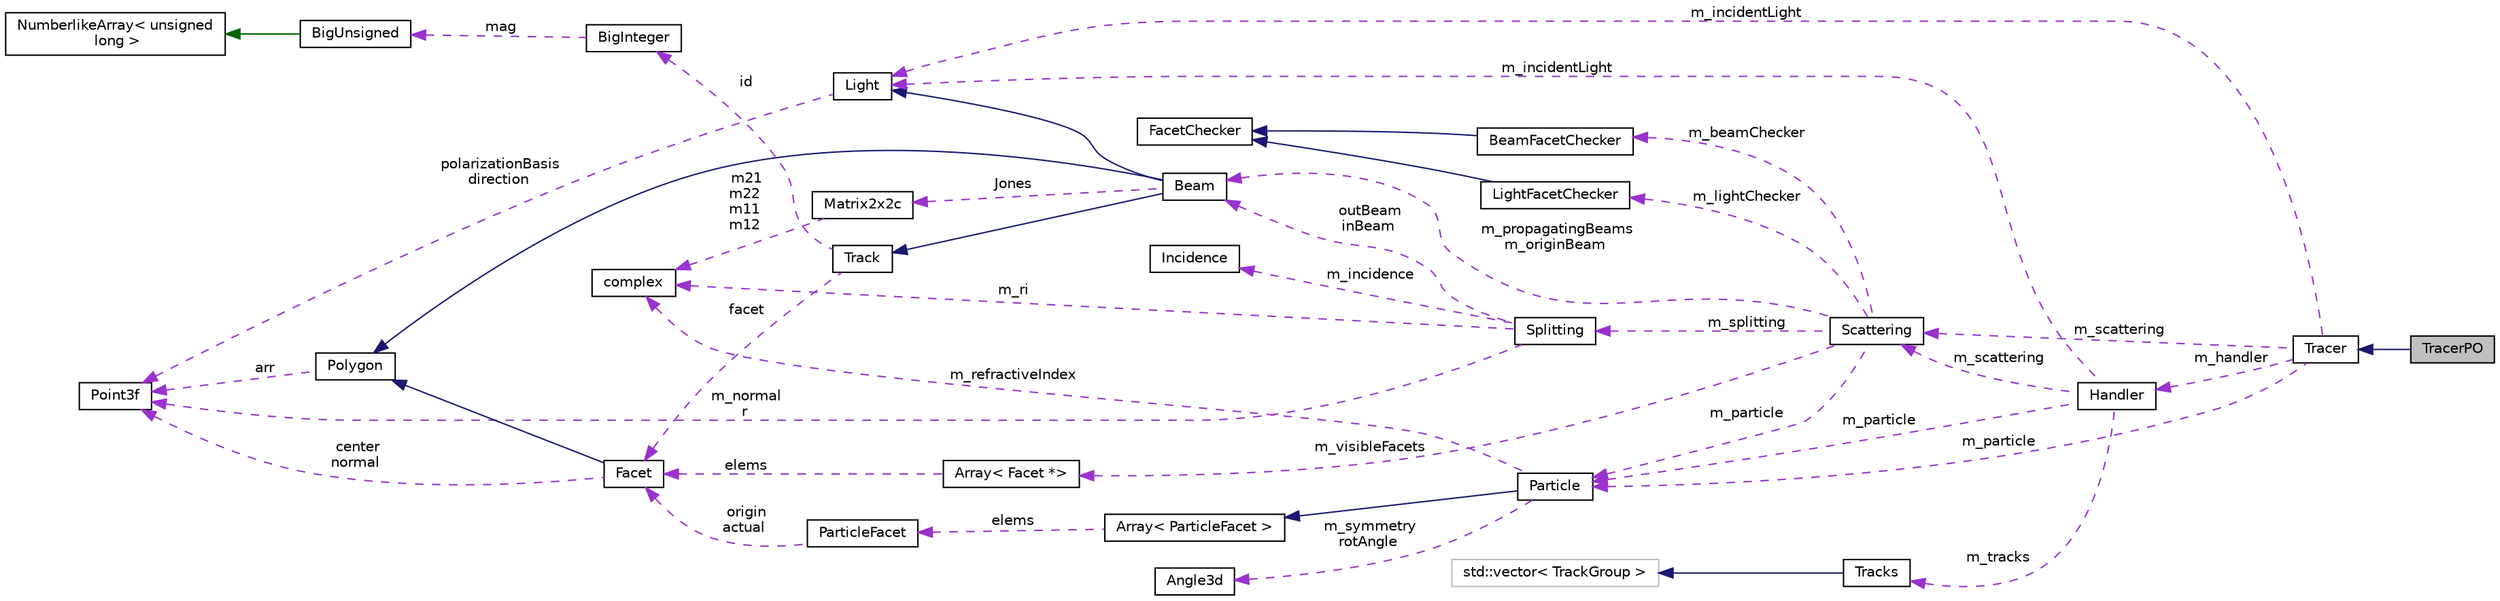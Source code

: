 digraph "TracerPO"
{
  edge [fontname="Helvetica",fontsize="10",labelfontname="Helvetica",labelfontsize="10"];
  node [fontname="Helvetica",fontsize="10",shape=record];
  rankdir="LR";
  Node3 [label="TracerPO",height=0.2,width=0.4,color="black", fillcolor="grey75", style="filled", fontcolor="black"];
  Node4 -> Node3 [dir="back",color="midnightblue",fontsize="10",style="solid",fontname="Helvetica"];
  Node4 [label="Tracer",height=0.2,width=0.4,color="black", fillcolor="white", style="filled",URL="$class_tracer.html"];
  Node5 -> Node4 [dir="back",color="darkorchid3",fontsize="10",style="dashed",label=" m_incidentLight" ,fontname="Helvetica"];
  Node5 [label="Light",height=0.2,width=0.4,color="black", fillcolor="white", style="filled",URL="$class_light.html"];
  Node6 -> Node5 [dir="back",color="darkorchid3",fontsize="10",style="dashed",label=" polarizationBasis\ndirection" ,fontname="Helvetica"];
  Node6 [label="Point3f",height=0.2,width=0.4,color="black", fillcolor="white", style="filled",URL="$struct_point3f.html",tooltip="The Point3 struct 3D coordinate point. "];
  Node7 -> Node4 [dir="back",color="darkorchid3",fontsize="10",style="dashed",label=" m_particle" ,fontname="Helvetica"];
  Node7 [label="Particle",height=0.2,width=0.4,color="black", fillcolor="white", style="filled",URL="$class_particle.html",tooltip="The Particle class is the base class inherited by other concrete particle classes. Vertices are ordered by counterclock-wise direction if you see from outside. "];
  Node8 -> Node7 [dir="back",color="midnightblue",fontsize="10",style="solid",fontname="Helvetica"];
  Node8 [label="Array\< ParticleFacet \>",height=0.2,width=0.4,color="black", fillcolor="white", style="filled",URL="$class_array.html"];
  Node9 -> Node8 [dir="back",color="darkorchid3",fontsize="10",style="dashed",label=" elems" ,fontname="Helvetica"];
  Node9 [label="ParticleFacet",height=0.2,width=0.4,color="black", fillcolor="white", style="filled",URL="$struct_particle_facet.html"];
  Node10 -> Node9 [dir="back",color="darkorchid3",fontsize="10",style="dashed",label=" origin\nactual" ,fontname="Helvetica"];
  Node10 [label="Facet",height=0.2,width=0.4,color="black", fillcolor="white", style="filled",URL="$class_facet.html"];
  Node11 -> Node10 [dir="back",color="midnightblue",fontsize="10",style="solid",fontname="Helvetica"];
  Node11 [label="Polygon",height=0.2,width=0.4,color="black", fillcolor="white", style="filled",URL="$class_polygon.html",tooltip="Polygon consisted of 3-coordinate vertices. "];
  Node6 -> Node11 [dir="back",color="darkorchid3",fontsize="10",style="dashed",label=" arr" ,fontname="Helvetica"];
  Node6 -> Node10 [dir="back",color="darkorchid3",fontsize="10",style="dashed",label=" center\nnormal" ,fontname="Helvetica"];
  Node12 -> Node7 [dir="back",color="darkorchid3",fontsize="10",style="dashed",label=" m_refractiveIndex" ,fontname="Helvetica"];
  Node12 [label="complex",height=0.2,width=0.4,color="black", fillcolor="white", style="filled",URL="$classcomplex.html",tooltip="This class provides a complex numbers and operation with them. "];
  Node13 -> Node7 [dir="back",color="darkorchid3",fontsize="10",style="dashed",label=" m_symmetry\nrotAngle" ,fontname="Helvetica"];
  Node13 [label="Angle3d",height=0.2,width=0.4,color="black", fillcolor="white", style="filled",URL="$class_angle3d.html"];
  Node14 -> Node4 [dir="back",color="darkorchid3",fontsize="10",style="dashed",label=" m_scattering" ,fontname="Helvetica"];
  Node14 [label="Scattering",height=0.2,width=0.4,color="black", fillcolor="white", style="filled",URL="$class_scattering.html",tooltip="Produce a set of beams from a light that incident on a Particle. "];
  Node15 -> Node14 [dir="back",color="darkorchid3",fontsize="10",style="dashed",label=" m_lightChecker" ,fontname="Helvetica"];
  Node15 [label="LightFacetChecker",height=0.2,width=0.4,color="black", fillcolor="white", style="filled",URL="$class_light_facet_checker.html"];
  Node16 -> Node15 [dir="back",color="midnightblue",fontsize="10",style="solid",fontname="Helvetica"];
  Node16 [label="FacetChecker",height=0.2,width=0.4,color="black", fillcolor="white", style="filled",URL="$class_facet_checker.html"];
  Node17 -> Node14 [dir="back",color="darkorchid3",fontsize="10",style="dashed",label=" m_beamChecker" ,fontname="Helvetica"];
  Node17 [label="BeamFacetChecker",height=0.2,width=0.4,color="black", fillcolor="white", style="filled",URL="$class_beam_facet_checker.html"];
  Node16 -> Node17 [dir="back",color="midnightblue",fontsize="10",style="solid",fontname="Helvetica"];
  Node18 -> Node14 [dir="back",color="darkorchid3",fontsize="10",style="dashed",label=" m_visibleFacets" ,fontname="Helvetica"];
  Node18 [label="Array\< Facet *\>",height=0.2,width=0.4,color="black", fillcolor="white", style="filled",URL="$class_array.html"];
  Node10 -> Node18 [dir="back",color="darkorchid3",fontsize="10",style="dashed",label=" elems" ,fontname="Helvetica"];
  Node7 -> Node14 [dir="back",color="darkorchid3",fontsize="10",style="dashed",label=" m_particle" ,fontname="Helvetica"];
  Node19 -> Node14 [dir="back",color="darkorchid3",fontsize="10",style="dashed",label=" m_splitting" ,fontname="Helvetica"];
  Node19 [label="Splitting",height=0.2,width=0.4,color="black", fillcolor="white", style="filled",URL="$class_splitting.html"];
  Node12 -> Node19 [dir="back",color="darkorchid3",fontsize="10",style="dashed",label=" m_ri" ,fontname="Helvetica"];
  Node20 -> Node19 [dir="back",color="darkorchid3",fontsize="10",style="dashed",label=" m_incidence" ,fontname="Helvetica"];
  Node20 [label="Incidence",height=0.2,width=0.4,color="black", fillcolor="white", style="filled",URL="$class_incidence.html"];
  Node21 -> Node19 [dir="back",color="darkorchid3",fontsize="10",style="dashed",label=" outBeam\ninBeam" ,fontname="Helvetica"];
  Node21 [label="Beam",height=0.2,width=0.4,color="black", fillcolor="white", style="filled",URL="$class_beam.html",tooltip="A plane-parallel optical beam that is created by act of reflection / refraction when a light incident..."];
  Node11 -> Node21 [dir="back",color="midnightblue",fontsize="10",style="solid",fontname="Helvetica"];
  Node5 -> Node21 [dir="back",color="midnightblue",fontsize="10",style="solid",fontname="Helvetica"];
  Node22 -> Node21 [dir="back",color="midnightblue",fontsize="10",style="solid",fontname="Helvetica"];
  Node22 [label="Track",height=0.2,width=0.4,color="black", fillcolor="white", style="filled",URL="$class_track.html"];
  Node10 -> Node22 [dir="back",color="darkorchid3",fontsize="10",style="dashed",label=" facet" ,fontname="Helvetica"];
  Node23 -> Node22 [dir="back",color="darkorchid3",fontsize="10",style="dashed",label=" id" ,fontname="Helvetica"];
  Node23 [label="BigInteger",height=0.2,width=0.4,color="black", fillcolor="white", style="filled",URL="$class_big_integer.html"];
  Node24 -> Node23 [dir="back",color="darkorchid3",fontsize="10",style="dashed",label=" mag" ,fontname="Helvetica"];
  Node24 [label="BigUnsigned",height=0.2,width=0.4,color="black", fillcolor="white", style="filled",URL="$class_big_unsigned.html"];
  Node25 -> Node24 [dir="back",color="darkgreen",fontsize="10",style="solid",fontname="Helvetica"];
  Node25 [label="NumberlikeArray\< unsigned\l long \>",height=0.2,width=0.4,color="black", fillcolor="white", style="filled",URL="$class_numberlike_array.html"];
  Node26 -> Node21 [dir="back",color="darkorchid3",fontsize="10",style="dashed",label=" Jones" ,fontname="Helvetica"];
  Node26 [label="Matrix2x2c",height=0.2,width=0.4,color="black", fillcolor="white", style="filled",URL="$class_matrix2x2c.html",tooltip="The Matrix2x2c class Squad matrix with 4 complex elements (2x2) "];
  Node12 -> Node26 [dir="back",color="darkorchid3",fontsize="10",style="dashed",label=" m21\nm22\nm11\nm12" ,fontname="Helvetica"];
  Node6 -> Node19 [dir="back",color="darkorchid3",fontsize="10",style="dashed",label=" m_normal\nr" ,fontname="Helvetica"];
  Node21 -> Node14 [dir="back",color="darkorchid3",fontsize="10",style="dashed",label=" m_propagatingBeams\nm_originBeam" ,fontname="Helvetica"];
  Node27 -> Node4 [dir="back",color="darkorchid3",fontsize="10",style="dashed",label=" m_handler" ,fontname="Helvetica"];
  Node27 [label="Handler",height=0.2,width=0.4,color="black", fillcolor="white", style="filled",URL="$class_handler.html"];
  Node5 -> Node27 [dir="back",color="darkorchid3",fontsize="10",style="dashed",label=" m_incidentLight" ,fontname="Helvetica"];
  Node28 -> Node27 [dir="back",color="darkorchid3",fontsize="10",style="dashed",label=" m_tracks" ,fontname="Helvetica"];
  Node28 [label="Tracks",height=0.2,width=0.4,color="black", fillcolor="white", style="filled",URL="$class_tracks.html"];
  Node29 -> Node28 [dir="back",color="midnightblue",fontsize="10",style="solid",fontname="Helvetica"];
  Node29 [label="std::vector\< TrackGroup \>",height=0.2,width=0.4,color="grey75", fillcolor="white", style="filled"];
  Node7 -> Node27 [dir="back",color="darkorchid3",fontsize="10",style="dashed",label=" m_particle" ,fontname="Helvetica"];
  Node14 -> Node27 [dir="back",color="darkorchid3",fontsize="10",style="dashed",label=" m_scattering" ,fontname="Helvetica"];
}
